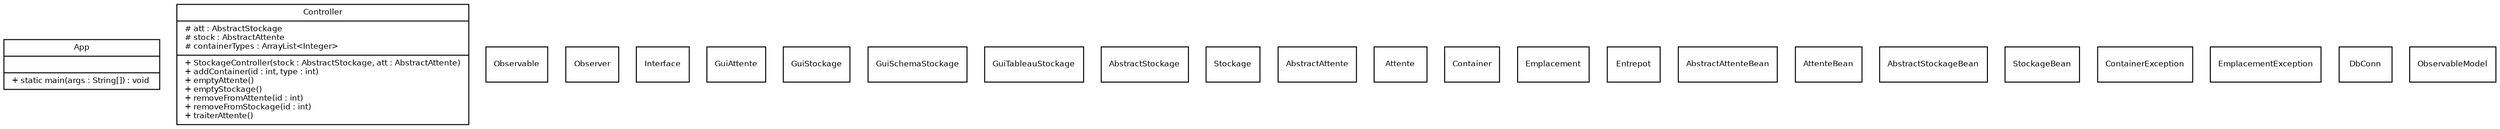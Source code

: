 digraph g{
  graph [rankdir = "BT"];
  fontname = "Bitstream Vera Sans"
  fontsize = 8

    node [
      fontname = "Bitstream Vera Sans"
      fontsize = 8
      shape = "record"
    ]

    edge [
      fontname = "Bitstream Vera Sans"
      fontsize = 8
    ]
  
  
   
   
   App[
    label = "{App| \l|+ static main(args : String[]) : void \l}"
   ]

  StockageController[
    label= "{Controller|# att : AbstractStockage \l# stock : AbstractAttente \l# containerTypes : ArrayList\<Integer\>  \l|+ StockageController(stock : AbstractStockage, att : AbstractAttente)\l+ addContainer(id : int, type : int) \l+ emptyAttente() \l+ emptyStockage() \l+ removeFromAttente(id : int) \l+ removeFromStockage(id : int) \l+ traiterAttente()\l}"
  ]

  subgraph observer {
    label = Observer;
    Observable;
    Observer;
  }

  subgraph controller {
    label = Controller;
    StockageController;
  }

  subgraph app {
    label = App;
    App;
  }

  subgraph view  {
    label = View;
    Interface;
    GuiAttente;
    GuiStockage;
    GuiSchemaStockage;
    GuiTableauStockage;
  }
  
  subgraph model {
    label = Model;
    AbstractStockage;
    Stockage;
    AbstractAttente;
    Attente;
    Container;
    Emplacement;
    Entrepot;
    subgraph model_beans {
      label = Beans;
      AbstractAttenteBean;
      AttenteBean;
      AbstractStockageBean;
      StockageBean;
    }

    subgraph model_exceptions {
      label = Exceptions;
      ContainerException;
      EmplacementException;
    }

    subgraph model_db {
      label = BDD
      DbConn;
    }

    subgraph model_observable {
      label = Observable
      ObservableModel;
    }

  }

}

